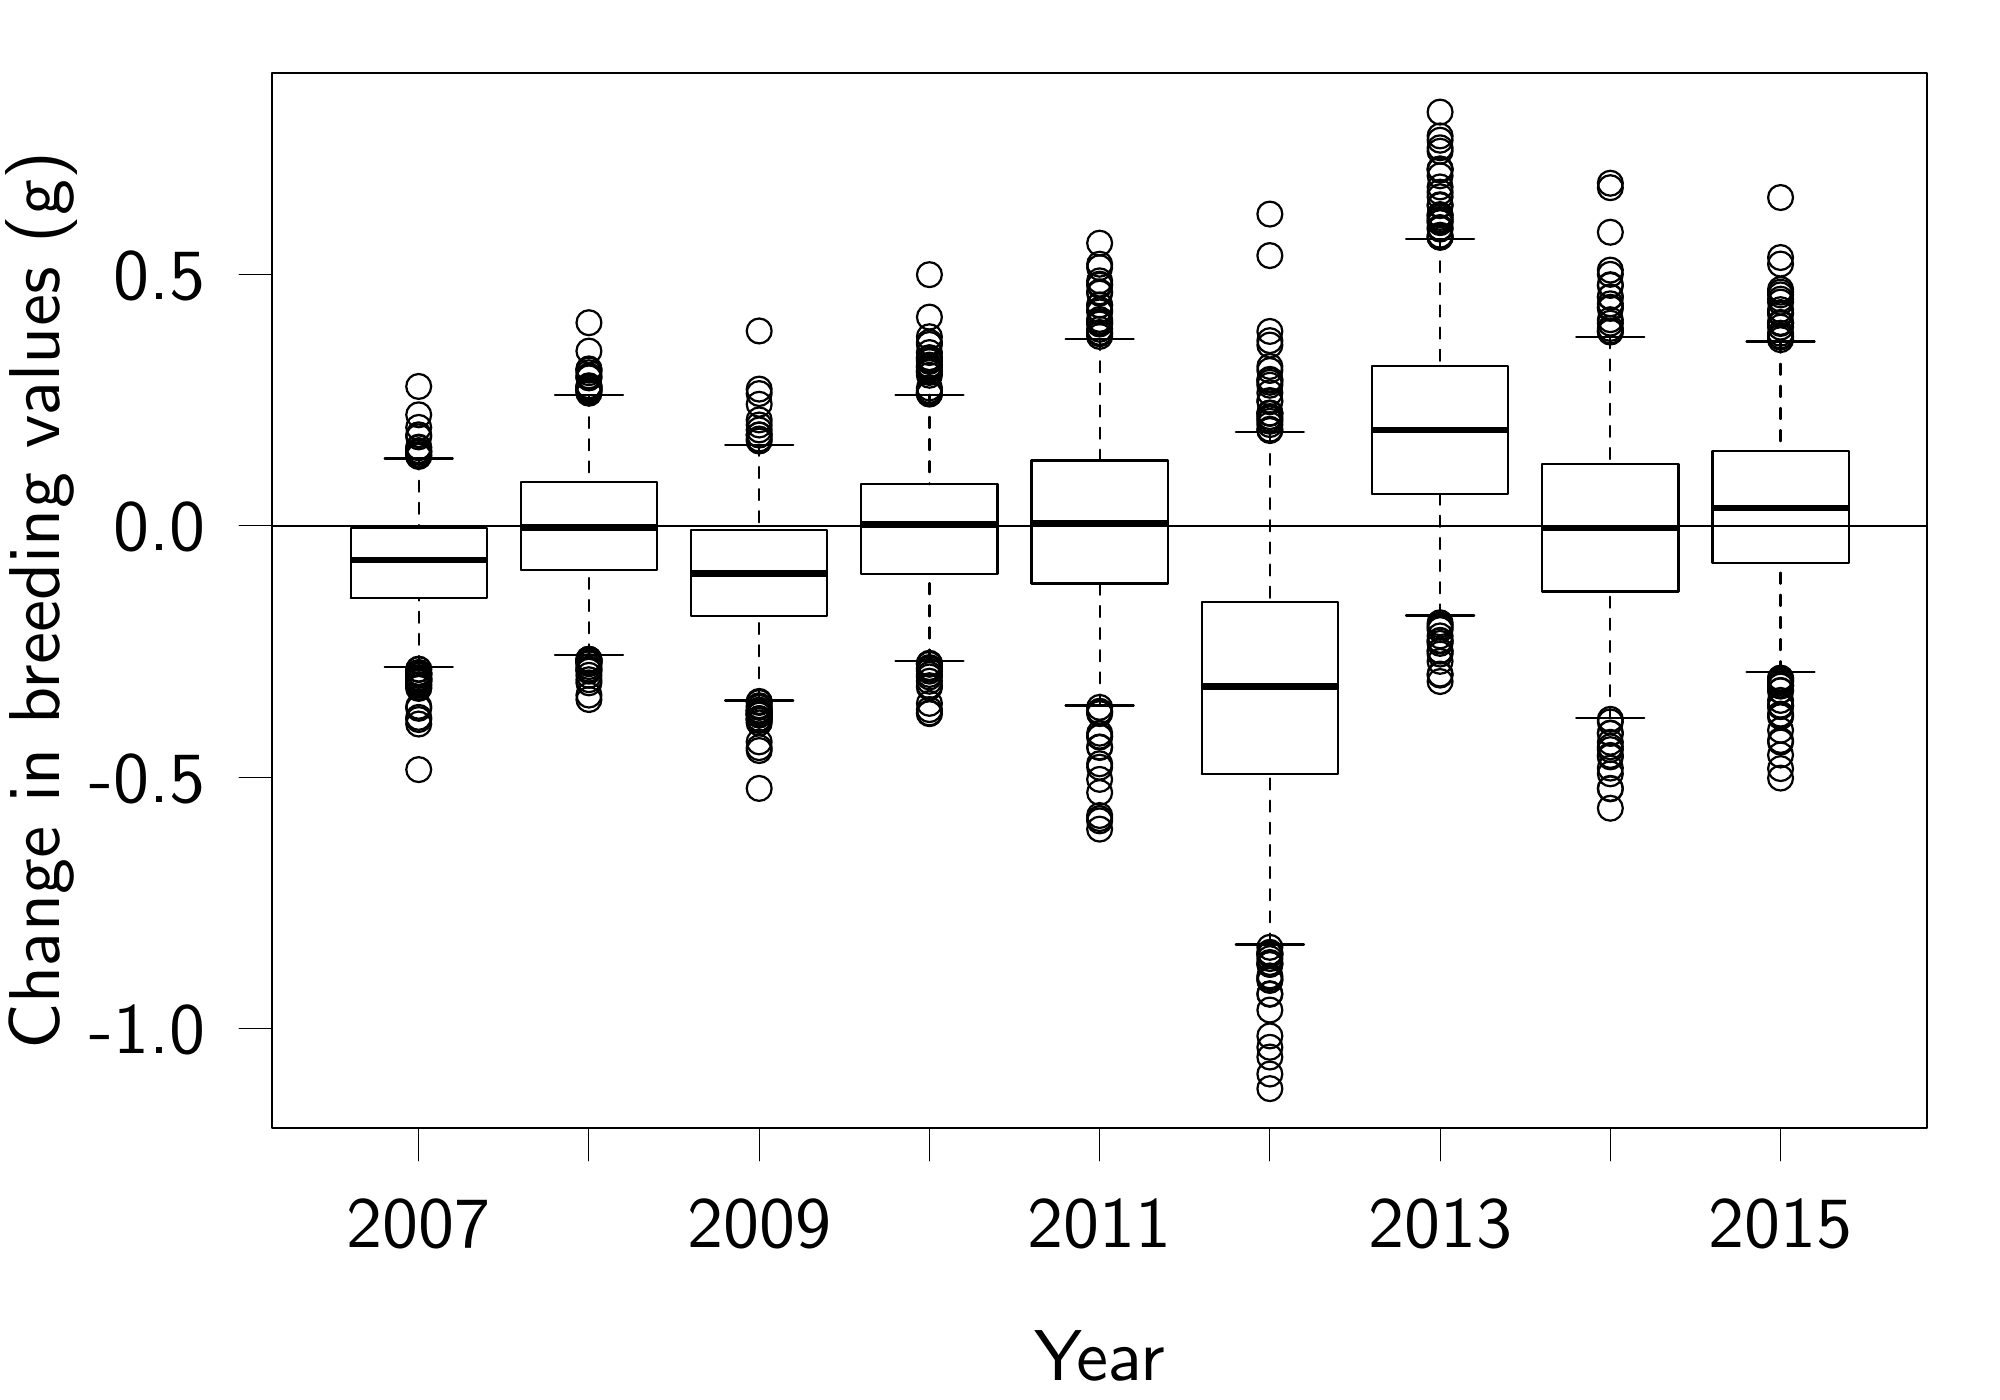 % Created by tikzDevice version 0.10.1 on 2016-05-13 17:33:12
% !TEX encoding = UTF-8 Unicode
\documentclass{article}
\nonstopmode

\usepackage{tikz}

\usepackage[active,tightpage,psfixbb]{preview}

\PreviewEnvironment{pgfpicture}

\setlength\PreviewBorder{0pt}

\newcommand{\SweaveOpts}[1]{}  % do not interfere with LaTeX
\newcommand{\SweaveInput}[1]{} % because they are not real TeX commands
\newcommand{\Sexpr}[1]{}       % will only be parsed by R



\usepackage{booktabs}

\usepackage{wasysym}
\renewcommand{\familydefault}{\sfdefault}



\begin{document}

\begin{tikzpicture}[x=1pt,y=1pt]
\definecolor{fillColor}{RGB}{255,255,255}
\path[use as bounding box,fill=fillColor,fill opacity=0.00] (0,0) rectangle (722.70,505.89);
\begin{scope}
\path[clip] ( 98.40, 98.40) rectangle (696.30,479.49);
\definecolor{drawColor}{RGB}{0,0,0}

\path[draw=drawColor,line width= 2.4pt,line join=round] (126.70,303.58) -- (175.91,303.58);

\path[draw=drawColor,line width= 0.8pt,dash pattern=on 4pt off 4pt ,line join=round,line cap=round] (151.30,264.86) -- (151.30,289.79);

\path[draw=drawColor,line width= 0.8pt,dash pattern=on 4pt off 4pt ,line join=round,line cap=round] (151.30,340.21) -- (151.30,315.17);

\path[draw=drawColor,line width= 0.8pt,line join=round,line cap=round] (139.00,264.86) -- (163.60,264.86);

\path[draw=drawColor,line width= 0.8pt,line join=round,line cap=round] (139.00,340.21) -- (163.60,340.21);

\path[draw=drawColor,line width= 0.8pt,line join=round,line cap=round] (126.70,289.79) --
	(175.91,289.79) --
	(175.91,315.17) --
	(126.70,315.17) --
	(126.70,289.79);

\path[draw=drawColor,line width= 0.8pt,line join=round,line cap=round] (151.30,258.24) circle (  4.50);

\path[draw=drawColor,line width= 0.8pt,line join=round,line cap=round] (151.30,249.94) circle (  4.50);

\path[draw=drawColor,line width= 0.8pt,line join=round,line cap=round] (151.30,261.02) circle (  4.50);

\path[draw=drawColor,line width= 0.8pt,line join=round,line cap=round] (151.30,259.87) circle (  4.50);

\path[draw=drawColor,line width= 0.8pt,line join=round,line cap=round] (151.30,264.10) circle (  4.50);

\path[draw=drawColor,line width= 0.8pt,line join=round,line cap=round] (151.30,262.54) circle (  4.50);

\path[draw=drawColor,line width= 0.8pt,line join=round,line cap=round] (151.30,262.71) circle (  4.50);

\path[draw=drawColor,line width= 0.8pt,line join=round,line cap=round] (151.30,260.78) circle (  4.50);

\path[draw=drawColor,line width= 0.8pt,line join=round,line cap=round] (151.30,259.31) circle (  4.50);

\path[draw=drawColor,line width= 0.8pt,line join=round,line cap=round] (151.30,260.52) circle (  4.50);

\path[draw=drawColor,line width= 0.8pt,line join=round,line cap=round] (151.30,258.49) circle (  4.50);

\path[draw=drawColor,line width= 0.8pt,line join=round,line cap=round] (151.30,260.10) circle (  4.50);

\path[draw=drawColor,line width= 0.8pt,line join=round,line cap=round] (151.30,263.94) circle (  4.50);

\path[draw=drawColor,line width= 0.8pt,line join=round,line cap=round] (151.30,262.35) circle (  4.50);

\path[draw=drawColor,line width= 0.8pt,line join=round,line cap=round] (151.30,340.94) circle (  4.50);

\path[draw=drawColor,line width= 0.8pt,line join=round,line cap=round] (151.30,262.88) circle (  4.50);

\path[draw=drawColor,line width= 0.8pt,line join=round,line cap=round] (151.30,262.69) circle (  4.50);

\path[draw=drawColor,line width= 0.8pt,line join=round,line cap=round] (151.30,259.59) circle (  4.50);

\path[draw=drawColor,line width= 0.8pt,line join=round,line cap=round] (151.30,342.84) circle (  4.50);

\path[draw=drawColor,line width= 0.8pt,line join=round,line cap=round] (151.30,261.83) circle (  4.50);

\path[draw=drawColor,line width= 0.8pt,line join=round,line cap=round] (151.30,260.34) circle (  4.50);

\path[draw=drawColor,line width= 0.8pt,line join=round,line cap=round] (151.30,366.24) circle (  4.50);

\path[draw=drawColor,line width= 0.8pt,line join=round,line cap=round] (151.30,262.26) circle (  4.50);

\path[draw=drawColor,line width= 0.8pt,line join=round,line cap=round] (151.30,246.66) circle (  4.50);

\path[draw=drawColor,line width= 0.8pt,line join=round,line cap=round] (151.30,343.05) circle (  4.50);

\path[draw=drawColor,line width= 0.8pt,line join=round,line cap=round] (151.30,348.02) circle (  4.50);

\path[draw=drawColor,line width= 0.8pt,line join=round,line cap=round] (151.30,342.46) circle (  4.50);

\path[draw=drawColor,line width= 0.8pt,line join=round,line cap=round] (151.30,257.14) circle (  4.50);

\path[draw=drawColor,line width= 0.8pt,line join=round,line cap=round] (151.30,259.84) circle (  4.50);

\path[draw=drawColor,line width= 0.8pt,line join=round,line cap=round] (151.30,341.67) circle (  4.50);

\path[draw=drawColor,line width= 0.8pt,line join=round,line cap=round] (151.30,257.53) circle (  4.50);

\path[draw=drawColor,line width= 0.8pt,line join=round,line cap=round] (151.30,348.76) circle (  4.50);

\path[draw=drawColor,line width= 0.8pt,line join=round,line cap=round] (151.30,261.88) circle (  4.50);

\path[draw=drawColor,line width= 0.8pt,line join=round,line cap=round] (151.30,227.79) circle (  4.50);

\path[draw=drawColor,line width= 0.8pt,line join=round,line cap=round] (151.30,351.44) circle (  4.50);

\path[draw=drawColor,line width= 0.8pt,line join=round,line cap=round] (151.30,244.26) circle (  4.50);

\path[draw=drawColor,line width= 0.8pt,line join=round,line cap=round] (151.30,341.38) circle (  4.50);

\path[draw=drawColor,line width= 0.8pt,line join=round,line cap=round] (151.30,342.50) circle (  4.50);

\path[draw=drawColor,line width= 0.8pt,line join=round,line cap=round] (151.30,245.88) circle (  4.50);

\path[draw=drawColor,line width= 0.8pt,line join=round,line cap=round] (151.30,356.00) circle (  4.50);

\path[draw=drawColor,line width= 0.8pt,line join=round,line cap=round] (151.30,344.07) circle (  4.50);

\path[draw=drawColor,line width= 0.8pt,line join=round,line cap=round] (151.30,260.68) circle (  4.50);

\path[draw=drawColor,line width= 0.8pt,line join=round,line cap=round] (151.30,250.66) circle (  4.50);

\path[draw=drawColor,line width= 0.8pt,line join=round,line cap=round] (151.30,344.31) circle (  4.50);

\path[draw=drawColor,line width= 2.4pt,line join=round] (188.21,315.28) -- (237.42,315.28);

\path[draw=drawColor,line width= 0.8pt,dash pattern=on 4pt off 4pt ,line join=round,line cap=round] (212.81,269.07) -- (212.81,300.01);

\path[draw=drawColor,line width= 0.8pt,dash pattern=on 4pt off 4pt ,line join=round,line cap=round] (212.81,363.18) -- (212.81,331.61);

\path[draw=drawColor,line width= 0.8pt,line join=round,line cap=round] (200.51,269.07) -- (225.12,269.07);

\path[draw=drawColor,line width= 0.8pt,line join=round,line cap=round] (200.51,363.18) -- (225.12,363.18);

\path[draw=drawColor,line width= 0.8pt,line join=round,line cap=round] (188.21,300.01) --
	(237.42,300.01) --
	(237.42,331.61) --
	(188.21,331.61) --
	(188.21,300.01);

\path[draw=drawColor,line width= 0.8pt,line join=round,line cap=round] (212.81,267.39) circle (  4.50);

\path[draw=drawColor,line width= 0.8pt,line join=round,line cap=round] (212.81,371.20) circle (  4.50);

\path[draw=drawColor,line width= 0.8pt,line join=round,line cap=round] (212.81,366.30) circle (  4.50);

\path[draw=drawColor,line width= 0.8pt,line join=round,line cap=round] (212.81,266.03) circle (  4.50);

\path[draw=drawColor,line width= 0.8pt,line join=round,line cap=round] (212.81,263.80) circle (  4.50);

\path[draw=drawColor,line width= 0.8pt,line join=round,line cap=round] (212.81,267.68) circle (  4.50);

\path[draw=drawColor,line width= 0.8pt,line join=round,line cap=round] (212.81,267.60) circle (  4.50);

\path[draw=drawColor,line width= 0.8pt,line join=round,line cap=round] (212.81,372.15) circle (  4.50);

\path[draw=drawColor,line width= 0.8pt,line join=round,line cap=round] (212.81,266.82) circle (  4.50);

\path[draw=drawColor,line width= 0.8pt,line join=round,line cap=round] (212.81,267.56) circle (  4.50);

\path[draw=drawColor,line width= 0.8pt,line join=round,line cap=round] (212.81,363.80) circle (  4.50);

\path[draw=drawColor,line width= 0.8pt,line join=round,line cap=round] (212.81,379.02) circle (  4.50);

\path[draw=drawColor,line width= 0.8pt,line join=round,line cap=round] (212.81,364.88) circle (  4.50);

\path[draw=drawColor,line width= 0.8pt,line join=round,line cap=round] (212.81,370.06) circle (  4.50);

\path[draw=drawColor,line width= 0.8pt,line join=round,line cap=round] (212.81,389.27) circle (  4.50);

\path[draw=drawColor,line width= 0.8pt,line join=round,line cap=round] (212.81,364.45) circle (  4.50);

\path[draw=drawColor,line width= 0.8pt,line join=round,line cap=round] (212.81,366.48) circle (  4.50);

\path[draw=drawColor,line width= 0.8pt,line join=round,line cap=round] (212.81,372.57) circle (  4.50);

\path[draw=drawColor,line width= 0.8pt,line join=round,line cap=round] (212.81,266.69) circle (  4.50);

\path[draw=drawColor,line width= 0.8pt,line join=round,line cap=round] (212.81,253.11) circle (  4.50);

\path[draw=drawColor,line width= 0.8pt,line join=round,line cap=round] (212.81,365.33) circle (  4.50);

\path[draw=drawColor,line width= 0.8pt,line join=round,line cap=round] (212.81,369.48) circle (  4.50);

\path[draw=drawColor,line width= 0.8pt,line join=round,line cap=round] (212.81,260.27) circle (  4.50);

\path[draw=drawColor,line width= 0.8pt,line join=round,line cap=round] (212.81,369.35) circle (  4.50);

\path[draw=drawColor,line width= 0.8pt,line join=round,line cap=round] (212.81,365.90) circle (  4.50);

\path[draw=drawColor,line width= 0.8pt,line join=round,line cap=round] (212.81,259.15) circle (  4.50);

\path[draw=drawColor,line width= 0.8pt,line join=round,line cap=round] (212.81,263.36) circle (  4.50);

\path[draw=drawColor,line width= 0.8pt,line join=round,line cap=round] (212.81,264.14) circle (  4.50);

\path[draw=drawColor,line width= 0.8pt,line join=round,line cap=round] (212.81,365.07) circle (  4.50);

\path[draw=drawColor,line width= 0.8pt,line join=round,line cap=round] (212.81,266.49) circle (  4.50);

\path[draw=drawColor,line width= 0.8pt,line join=round,line cap=round] (212.81,372.30) circle (  4.50);

\path[draw=drawColor,line width= 0.8pt,line join=round,line cap=round] (212.81,265.03) circle (  4.50);

\path[draw=drawColor,line width= 0.8pt,line join=round,line cap=round] (212.81,261.87) circle (  4.50);

\path[draw=drawColor,line width= 0.8pt,line join=round,line cap=round] (212.81,366.13) circle (  4.50);

\path[draw=drawColor,line width= 0.8pt,line join=round,line cap=round] (212.81,254.72) circle (  4.50);

\path[draw=drawColor,line width= 0.8pt,line join=round,line cap=round] (212.81,266.72) circle (  4.50);

\path[draw=drawColor,line width= 0.8pt,line join=round,line cap=round] (212.81,365.04) circle (  4.50);

\path[draw=drawColor,line width= 2.4pt,line join=round] (249.72,298.64) -- (298.93,298.64);

\path[draw=drawColor,line width= 0.8pt,dash pattern=on 4pt off 4pt ,line join=round,line cap=round] (274.33,252.75) -- (274.33,283.43);

\path[draw=drawColor,line width= 0.8pt,dash pattern=on 4pt off 4pt ,line join=round,line cap=round] (274.33,345.16) -- (274.33,314.34);

\path[draw=drawColor,line width= 0.8pt,line join=round,line cap=round] (262.02,252.75) -- (286.63,252.75);

\path[draw=drawColor,line width= 0.8pt,line join=round,line cap=round] (262.02,345.16) -- (286.63,345.16);

\path[draw=drawColor,line width= 0.8pt,line join=round,line cap=round] (249.72,283.43) --
	(298.93,283.43) --
	(298.93,314.34) --
	(249.72,314.34) --
	(249.72,283.43);

\path[draw=drawColor,line width= 0.8pt,line join=round,line cap=round] (274.33,247.51) circle (  4.50);

\path[draw=drawColor,line width= 0.8pt,line join=round,line cap=round] (274.33,237.81) circle (  4.50);

\path[draw=drawColor,line width= 0.8pt,line join=round,line cap=round] (274.33,348.68) circle (  4.50);

\path[draw=drawColor,line width= 0.8pt,line join=round,line cap=round] (274.33,246.12) circle (  4.50);

\path[draw=drawColor,line width= 0.8pt,line join=round,line cap=round] (274.33,247.59) circle (  4.50);

\path[draw=drawColor,line width= 0.8pt,line join=round,line cap=round] (274.33,248.08) circle (  4.50);

\path[draw=drawColor,line width= 0.8pt,line join=round,line cap=round] (274.33,234.68) circle (  4.50);

\path[draw=drawColor,line width= 0.8pt,line join=round,line cap=round] (274.33,365.28) circle (  4.50);

\path[draw=drawColor,line width= 0.8pt,line join=round,line cap=round] (274.33,249.15) circle (  4.50);

\path[draw=drawColor,line width= 0.8pt,line join=round,line cap=round] (274.33,359.80) circle (  4.50);

\path[draw=drawColor,line width= 0.8pt,line join=round,line cap=round] (274.33,352.31) circle (  4.50);

\path[draw=drawColor,line width= 0.8pt,line join=round,line cap=round] (274.33,350.53) circle (  4.50);

\path[draw=drawColor,line width= 0.8pt,line join=round,line cap=round] (274.33,250.87) circle (  4.50);

\path[draw=drawColor,line width= 0.8pt,line join=round,line cap=round] (274.33,348.77) circle (  4.50);

\path[draw=drawColor,line width= 0.8pt,line join=round,line cap=round] (274.33,246.23) circle (  4.50);

\path[draw=drawColor,line width= 0.8pt,line join=round,line cap=round] (274.33,248.63) circle (  4.50);

\path[draw=drawColor,line width= 0.8pt,line join=round,line cap=round] (274.33,220.99) circle (  4.50);

\path[draw=drawColor,line width= 0.8pt,line join=round,line cap=round] (274.33,250.25) circle (  4.50);

\path[draw=drawColor,line width= 0.8pt,line join=round,line cap=round] (274.33,347.24) circle (  4.50);

\path[draw=drawColor,line width= 0.8pt,line join=round,line cap=round] (274.33,235.73) circle (  4.50);

\path[draw=drawColor,line width= 0.8pt,line join=round,line cap=round] (274.33,247.66) circle (  4.50);

\path[draw=drawColor,line width= 0.8pt,line join=round,line cap=round] (274.33,246.13) circle (  4.50);

\path[draw=drawColor,line width= 0.8pt,line join=round,line cap=round] (274.33,249.27) circle (  4.50);

\path[draw=drawColor,line width= 0.8pt,line join=round,line cap=round] (274.33,248.15) circle (  4.50);

\path[draw=drawColor,line width= 0.8pt,line join=round,line cap=round] (274.33,252.04) circle (  4.50);

\path[draw=drawColor,line width= 0.8pt,line join=round,line cap=round] (274.33,245.50) circle (  4.50);

\path[draw=drawColor,line width= 0.8pt,line join=round,line cap=round] (274.33,252.42) circle (  4.50);

\path[draw=drawColor,line width= 0.8pt,line join=round,line cap=round] (274.33,346.52) circle (  4.50);

\path[draw=drawColor,line width= 0.8pt,line join=round,line cap=round] (274.33,354.15) circle (  4.50);

\path[draw=drawColor,line width= 0.8pt,line join=round,line cap=round] (274.33,247.68) circle (  4.50);

\path[draw=drawColor,line width= 0.8pt,line join=round,line cap=round] (274.33,363.67) circle (  4.50);

\path[draw=drawColor,line width= 0.8pt,line join=round,line cap=round] (274.33,244.65) circle (  4.50);

\path[draw=drawColor,line width= 0.8pt,line join=round,line cap=round] (274.33,248.99) circle (  4.50);

\path[draw=drawColor,line width= 0.8pt,line join=round,line cap=round] (274.33,386.29) circle (  4.50);

\path[draw=drawColor,line width= 2.4pt,line join=round] (311.23,316.25) -- (360.44,316.25);

\path[draw=drawColor,line width= 0.8pt,dash pattern=on 4pt off 4pt ,line join=round,line cap=round] (335.84,267.17) -- (335.84,298.58);

\path[draw=drawColor,line width= 0.8pt,dash pattern=on 4pt off 4pt ,line join=round,line cap=round] (335.84,363.24) -- (335.84,330.92);

\path[draw=drawColor,line width= 0.8pt,line join=round,line cap=round] (323.54,267.17) -- (348.14,267.17);

\path[draw=drawColor,line width= 0.8pt,line join=round,line cap=round] (323.54,363.24) -- (348.14,363.24);

\path[draw=drawColor,line width= 0.8pt,line join=round,line cap=round] (311.23,298.58) --
	(360.44,298.58) --
	(360.44,330.92) --
	(311.23,330.92) --
	(311.23,298.58);

\path[draw=drawColor,line width= 0.8pt,line join=round,line cap=round] (335.84,363.90) circle (  4.50);

\path[draw=drawColor,line width= 0.8pt,line join=round,line cap=round] (335.84,365.69) circle (  4.50);

\path[draw=drawColor,line width= 0.8pt,line join=round,line cap=round] (335.84,381.42) circle (  4.50);

\path[draw=drawColor,line width= 0.8pt,line join=round,line cap=round] (335.84,363.78) circle (  4.50);

\path[draw=drawColor,line width= 0.8pt,line join=round,line cap=round] (335.84,376.61) circle (  4.50);

\path[draw=drawColor,line width= 0.8pt,line join=round,line cap=round] (335.84,391.30) circle (  4.50);

\path[draw=drawColor,line width= 0.8pt,line join=round,line cap=round] (335.84,373.94) circle (  4.50);

\path[draw=drawColor,line width= 0.8pt,line join=round,line cap=round] (335.84,384.20) circle (  4.50);

\path[draw=drawColor,line width= 0.8pt,line join=round,line cap=round] (335.84,264.67) circle (  4.50);

\path[draw=drawColor,line width= 0.8pt,line join=round,line cap=round] (335.84,251.73) circle (  4.50);

\path[draw=drawColor,line width= 0.8pt,line join=round,line cap=round] (335.84,263.37) circle (  4.50);

\path[draw=drawColor,line width= 0.8pt,line join=round,line cap=round] (335.84,262.16) circle (  4.50);

\path[draw=drawColor,line width= 0.8pt,line join=round,line cap=round] (335.84,258.11) circle (  4.50);

\path[draw=drawColor,line width= 0.8pt,line join=round,line cap=round] (335.84,372.51) circle (  4.50);

\path[draw=drawColor,line width= 0.8pt,line join=round,line cap=round] (335.84,376.57) circle (  4.50);

\path[draw=drawColor,line width= 0.8pt,line join=round,line cap=round] (335.84,364.00) circle (  4.50);

\path[draw=drawColor,line width= 0.8pt,line join=round,line cap=round] (335.84,264.11) circle (  4.50);

\path[draw=drawColor,line width= 0.8pt,line join=round,line cap=round] (335.84,364.75) circle (  4.50);

\path[draw=drawColor,line width= 0.8pt,line join=round,line cap=round] (335.84,363.48) circle (  4.50);

\path[draw=drawColor,line width= 0.8pt,line join=round,line cap=round] (335.84,371.80) circle (  4.50);

\path[draw=drawColor,line width= 0.8pt,line join=round,line cap=round] (335.84,257.51) circle (  4.50);

\path[draw=drawColor,line width= 0.8pt,line join=round,line cap=round] (335.84,370.29) circle (  4.50);

\path[draw=drawColor,line width= 0.8pt,line join=round,line cap=round] (335.84,248.27) circle (  4.50);

\path[draw=drawColor,line width= 0.8pt,line join=round,line cap=round] (335.84,265.87) circle (  4.50);

\path[draw=drawColor,line width= 0.8pt,line join=round,line cap=round] (335.84,259.73) circle (  4.50);

\path[draw=drawColor,line width= 0.8pt,line join=round,line cap=round] (335.84,249.47) circle (  4.50);

\path[draw=drawColor,line width= 0.8pt,line join=round,line cap=round] (335.84,382.21) circle (  4.50);

\path[draw=drawColor,line width= 0.8pt,line join=round,line cap=round] (335.84,261.27) circle (  4.50);

\path[draw=drawColor,line width= 0.8pt,line join=round,line cap=round] (335.84,375.90) circle (  4.50);

\path[draw=drawColor,line width= 0.8pt,line join=round,line cap=round] (335.84,266.22) circle (  4.50);

\path[draw=drawColor,line width= 0.8pt,line join=round,line cap=round] (335.84,378.49) circle (  4.50);

\path[draw=drawColor,line width= 0.8pt,line join=round,line cap=round] (335.84,248.01) circle (  4.50);

\path[draw=drawColor,line width= 0.8pt,line join=round,line cap=round] (335.84,373.16) circle (  4.50);

\path[draw=drawColor,line width= 0.8pt,line join=round,line cap=round] (335.84,265.97) circle (  4.50);

\path[draw=drawColor,line width= 0.8pt,line join=round,line cap=round] (335.84,375.25) circle (  4.50);

\path[draw=drawColor,line width= 0.8pt,line join=round,line cap=round] (335.84,406.64) circle (  4.50);

\path[draw=drawColor,line width= 0.8pt,line join=round,line cap=round] (335.84,371.29) circle (  4.50);

\path[draw=drawColor,line width= 0.8pt,line join=round,line cap=round] (335.84,371.66) circle (  4.50);

\path[draw=drawColor,line width= 0.8pt,line join=round,line cap=round] (335.84,373.37) circle (  4.50);

\path[draw=drawColor,line width= 0.8pt,line join=round,line cap=round] (335.84,364.52) circle (  4.50);

\path[draw=drawColor,line width= 2.4pt,line join=round] (372.75,316.84) -- (421.95,316.84);

\path[draw=drawColor,line width= 0.8pt,dash pattern=on 4pt off 4pt ,line join=round,line cap=round] (397.35,250.94) -- (397.35,295.00);

\path[draw=drawColor,line width= 0.8pt,dash pattern=on 4pt off 4pt ,line join=round,line cap=round] (397.35,383.36) -- (397.35,339.51);

\path[draw=drawColor,line width= 0.8pt,line join=round,line cap=round] (385.05,250.94) -- (409.65,250.94);

\path[draw=drawColor,line width= 0.8pt,line join=round,line cap=round] (385.05,383.36) -- (409.65,383.36);

\path[draw=drawColor,line width= 0.8pt,line join=round,line cap=round] (372.75,295.00) --
	(421.95,295.00) --
	(421.95,339.51) --
	(372.75,339.51) --
	(372.75,295.00);

\path[draw=drawColor,line width= 0.8pt,line join=round,line cap=round] (397.35,239.86) circle (  4.50);

\path[draw=drawColor,line width= 0.8pt,line join=round,line cap=round] (397.35,385.75) circle (  4.50);

\path[draw=drawColor,line width= 0.8pt,line join=round,line cap=round] (397.35,250.28) circle (  4.50);

\path[draw=drawColor,line width= 0.8pt,line join=round,line cap=round] (397.35,384.31) circle (  4.50);

\path[draw=drawColor,line width= 0.8pt,line join=round,line cap=round] (397.35,224.26) circle (  4.50);

\path[draw=drawColor,line width= 0.8pt,line join=round,line cap=round] (397.35,404.40) circle (  4.50);

\path[draw=drawColor,line width= 0.8pt,line join=round,line cap=round] (397.35,219.50) circle (  4.50);

\path[draw=drawColor,line width= 0.8pt,line join=round,line cap=round] (397.35,239.53) circle (  4.50);

\path[draw=drawColor,line width= 0.8pt,line join=round,line cap=round] (397.35,209.26) circle (  4.50);

\path[draw=drawColor,line width= 0.8pt,line join=round,line cap=round] (397.35,390.46) circle (  4.50);

\path[draw=drawColor,line width= 0.8pt,line join=round,line cap=round] (397.35,248.88) circle (  4.50);

\path[draw=drawColor,line width= 0.8pt,line join=round,line cap=round] (397.35,389.18) circle (  4.50);

\path[draw=drawColor,line width= 0.8pt,line join=round,line cap=round] (397.35,240.94) circle (  4.50);

\path[draw=drawColor,line width= 0.8pt,line join=round,line cap=round] (397.35,235.96) circle (  4.50);

\path[draw=drawColor,line width= 0.8pt,line join=round,line cap=round] (397.35,400.41) circle (  4.50);

\path[draw=drawColor,line width= 0.8pt,line join=round,line cap=round] (397.35,402.80) circle (  4.50);

\path[draw=drawColor,line width= 0.8pt,line join=round,line cap=round] (397.35,385.27) circle (  4.50);

\path[draw=drawColor,line width= 0.8pt,line join=round,line cap=round] (397.35,418.01) circle (  4.50);

\path[draw=drawColor,line width= 0.8pt,line join=round,line cap=round] (397.35,228.65) circle (  4.50);

\path[draw=drawColor,line width= 0.8pt,line join=round,line cap=round] (397.35,403.22) circle (  4.50);

\path[draw=drawColor,line width= 0.8pt,line join=round,line cap=round] (397.35,248.59) circle (  4.50);

\path[draw=drawColor,line width= 0.8pt,line join=round,line cap=round] (397.35,399.95) circle (  4.50);

\path[draw=drawColor,line width= 0.8pt,line join=round,line cap=round] (397.35,393.97) circle (  4.50);

\path[draw=drawColor,line width= 0.8pt,line join=round,line cap=round] (397.35,409.18) circle (  4.50);

\path[draw=drawColor,line width= 0.8pt,line join=round,line cap=round] (397.35,388.80) circle (  4.50);

\path[draw=drawColor,line width= 0.8pt,line join=round,line cap=round] (397.35,229.90) circle (  4.50);

\path[draw=drawColor,line width= 0.8pt,line join=round,line cap=round] (397.35,395.63) circle (  4.50);

\path[draw=drawColor,line width= 0.8pt,line join=round,line cap=round] (397.35,206.28) circle (  4.50);

\path[draw=drawColor,line width= 0.8pt,line join=round,line cap=round] (397.35,389.72) circle (  4.50);

\path[draw=drawColor,line width= 0.8pt,line join=round,line cap=round] (397.35,210.09) circle (  4.50);

\path[draw=drawColor,line width= 0.8pt,line join=round,line cap=round] (397.35,248.04) circle (  4.50);

\path[draw=drawColor,line width= 0.8pt,line join=round,line cap=round] (397.35,393.17) circle (  4.50);

\path[draw=drawColor,line width= 0.8pt,line join=round,line cap=round] (397.35,386.89) circle (  4.50);

\path[draw=drawColor,line width= 0.8pt,line join=round,line cap=round] (397.35,211.20) circle (  4.50);

\path[draw=drawColor,line width= 0.8pt,line join=round,line cap=round] (397.35,395.64) circle (  4.50);

\path[draw=drawColor,line width= 0.8pt,line join=round,line cap=round] (397.35,410.41) circle (  4.50);

\path[draw=drawColor,line width= 0.8pt,line join=round,line cap=round] (397.35,235.78) circle (  4.50);

\path[draw=drawColor,line width= 2.4pt,line join=round] (434.26,257.83) -- (483.47,257.83);

\path[draw=drawColor,line width= 0.8pt,dash pattern=on 4pt off 4pt ,line join=round,line cap=round] (458.86,164.59) -- (458.86,226.27);

\path[draw=drawColor,line width= 0.8pt,dash pattern=on 4pt off 4pt ,line join=round,line cap=round] (458.86,349.89) -- (458.86,288.24);

\path[draw=drawColor,line width= 0.8pt,line join=round,line cap=round] (446.56,164.59) -- (471.16,164.59);

\path[draw=drawColor,line width= 0.8pt,line join=round,line cap=round] (446.56,349.89) -- (471.16,349.89);

\path[draw=drawColor,line width= 0.8pt,line join=round,line cap=round] (434.26,226.27) --
	(483.47,226.27) --
	(483.47,288.24) --
	(434.26,288.24) --
	(434.26,226.27);

\path[draw=drawColor,line width= 0.8pt,line join=round,line cap=round] (458.86,356.53) circle (  4.50);

\path[draw=drawColor,line width= 0.8pt,line join=round,line cap=round] (458.86,356.55) circle (  4.50);

\path[draw=drawColor,line width= 0.8pt,line join=round,line cap=round] (458.86,160.95) circle (  4.50);

\path[draw=drawColor,line width= 0.8pt,line join=round,line cap=round] (458.86,355.33) circle (  4.50);

\path[draw=drawColor,line width= 0.8pt,line join=round,line cap=round] (458.86,158.09) circle (  4.50);

\path[draw=drawColor,line width= 0.8pt,line join=round,line cap=round] (458.86,163.57) circle (  4.50);

\path[draw=drawColor,line width= 0.8pt,line join=round,line cap=round] (458.86,350.32) circle (  4.50);

\path[draw=drawColor,line width= 0.8pt,line join=round,line cap=round] (458.86,161.03) circle (  4.50);

\path[draw=drawColor,line width= 0.8pt,line join=round,line cap=round] (458.86,373.46) circle (  4.50);

\path[draw=drawColor,line width= 0.8pt,line join=round,line cap=round] (458.86,131.55) circle (  4.50);

\path[draw=drawColor,line width= 0.8pt,line join=round,line cap=round] (458.86,352.47) circle (  4.50);

\path[draw=drawColor,line width= 0.8pt,line join=round,line cap=round] (458.86,381.19) circle (  4.50);

\path[draw=drawColor,line width= 0.8pt,line join=round,line cap=round] (458.86,356.64) circle (  4.50);

\path[draw=drawColor,line width= 0.8pt,line join=round,line cap=round] (458.86,366.68) circle (  4.50);

\path[draw=drawColor,line width= 0.8pt,line join=round,line cap=round] (458.86,367.74) circle (  4.50);

\path[draw=drawColor,line width= 0.8pt,line join=round,line cap=round] (458.86,161.77) circle (  4.50);

\path[draw=drawColor,line width= 0.8pt,line join=round,line cap=round] (458.86,353.66) circle (  4.50);

\path[draw=drawColor,line width= 0.8pt,line join=round,line cap=round] (458.86,368.53) circle (  4.50);

\path[draw=drawColor,line width= 0.8pt,line join=round,line cap=round] (458.86,382.80) circle (  4.50);

\path[draw=drawColor,line width= 0.8pt,line join=round,line cap=round] (458.86,386.12) circle (  4.50);

\path[draw=drawColor,line width= 0.8pt,line join=round,line cap=round] (458.86,159.50) circle (  4.50);

\path[draw=drawColor,line width= 0.8pt,line join=round,line cap=round] (458.86,112.51) circle (  4.50);

\path[draw=drawColor,line width= 0.8pt,line join=round,line cap=round] (458.86,146.61) circle (  4.50);

\path[draw=drawColor,line width= 0.8pt,line join=round,line cap=round] (458.86,153.23) circle (  4.50);

\path[draw=drawColor,line width= 0.8pt,line join=round,line cap=round] (458.86,151.62) circle (  4.50);

\path[draw=drawColor,line width= 0.8pt,line join=round,line cap=round] (458.86,354.55) circle (  4.50);

\path[draw=drawColor,line width= 0.8pt,line join=round,line cap=round] (458.86,360.71) circle (  4.50);

\path[draw=drawColor,line width= 0.8pt,line join=round,line cap=round] (458.86,123.93) circle (  4.50);

\path[draw=drawColor,line width= 0.8pt,line join=round,line cap=round] (458.86,361.16) circle (  4.50);

\path[draw=drawColor,line width= 0.8pt,line join=round,line cap=round] (458.86,350.78) circle (  4.50);

\path[draw=drawColor,line width= 0.8pt,line join=round,line cap=round] (458.86,140.91) circle (  4.50);

\path[draw=drawColor,line width= 0.8pt,line join=round,line cap=round] (458.86,146.80) circle (  4.50);

\path[draw=drawColor,line width= 0.8pt,line join=round,line cap=round] (458.86,157.39) circle (  4.50);

\path[draw=drawColor,line width= 0.8pt,line join=round,line cap=round] (458.86,368.80) circle (  4.50);

\path[draw=drawColor,line width= 0.8pt,line join=round,line cap=round] (458.86,151.79) circle (  4.50);

\path[draw=drawColor,line width= 0.8pt,line join=round,line cap=round] (458.86,152.57) circle (  4.50);

\path[draw=drawColor,line width= 0.8pt,line join=round,line cap=round] (458.86,363.96) circle (  4.50);

\path[draw=drawColor,line width= 0.8pt,line join=round,line cap=round] (458.86,372.02) circle (  4.50);

\path[draw=drawColor,line width= 0.8pt,line join=round,line cap=round] (458.86,413.54) circle (  4.50);

\path[draw=drawColor,line width= 0.8pt,line join=round,line cap=round] (458.86,161.20) circle (  4.50);

\path[draw=drawColor,line width= 0.8pt,line join=round,line cap=round] (458.86,428.53) circle (  4.50);

\path[draw=drawColor,line width= 0.8pt,line join=round,line cap=round] (458.86,157.47) circle (  4.50);

\path[draw=drawColor,line width= 0.8pt,line join=round,line cap=round] (458.86,117.79) circle (  4.50);

\path[draw=drawColor,line width= 0.8pt,line join=round,line cap=round] (458.86,127.45) circle (  4.50);

\path[draw=drawColor,line width= 2.4pt,line join=round] (495.77,350.45) -- (544.98,350.45);

\path[draw=drawColor,line width= 0.8pt,dash pattern=on 4pt off 4pt ,line join=round,line cap=round] (520.37,283.51) -- (520.37,327.37);

\path[draw=drawColor,line width= 0.8pt,dash pattern=on 4pt off 4pt ,line join=round,line cap=round] (520.37,419.52) -- (520.37,373.68);

\path[draw=drawColor,line width= 0.8pt,line join=round,line cap=round] (508.07,283.51) -- (532.68,283.51);

\path[draw=drawColor,line width= 0.8pt,line join=round,line cap=round] (508.07,419.52) -- (532.68,419.52);

\path[draw=drawColor,line width= 0.8pt,line join=round,line cap=round] (495.77,327.37) --
	(544.98,327.37) --
	(544.98,373.68) --
	(495.77,373.68) --
	(495.77,327.37);

\path[draw=drawColor,line width= 0.8pt,line join=round,line cap=round] (520.37,269.54) circle (  4.50);

\path[draw=drawColor,line width= 0.8pt,line join=round,line cap=round] (520.37,442.36) circle (  4.50);

\path[draw=drawColor,line width= 0.8pt,line join=round,line cap=round] (520.37,280.05) circle (  4.50);

\path[draw=drawColor,line width= 0.8pt,line join=round,line cap=round] (520.37,455.21) circle (  4.50);

\path[draw=drawColor,line width= 0.8pt,line join=round,line cap=round] (520.37,431.59) circle (  4.50);

\path[draw=drawColor,line width= 0.8pt,line join=round,line cap=round] (520.37,425.44) circle (  4.50);

\path[draw=drawColor,line width= 0.8pt,line join=round,line cap=round] (520.37,452.48) circle (  4.50);

\path[draw=drawColor,line width= 0.8pt,line join=round,line cap=round] (520.37,266.91) circle (  4.50);

\path[draw=drawColor,line width= 0.8pt,line join=round,line cap=round] (520.37,444.80) circle (  4.50);

\path[draw=drawColor,line width= 0.8pt,line join=round,line cap=round] (520.37,280.85) circle (  4.50);

\path[draw=drawColor,line width= 0.8pt,line join=round,line cap=round] (520.37,270.66) circle (  4.50);

\path[draw=drawColor,line width= 0.8pt,line join=round,line cap=round] (520.37,262.32) circle (  4.50);

\path[draw=drawColor,line width= 0.8pt,line join=round,line cap=round] (520.37,465.38) circle (  4.50);

\path[draw=drawColor,line width= 0.8pt,line join=round,line cap=round] (520.37,423.66) circle (  4.50);

\path[draw=drawColor,line width= 0.8pt,line join=round,line cap=round] (520.37,444.83) circle (  4.50);

\path[draw=drawColor,line width= 0.8pt,line join=round,line cap=round] (520.37,273.40) circle (  4.50);

\path[draw=drawColor,line width= 0.8pt,line join=round,line cap=round] (520.37,428.20) circle (  4.50);

\path[draw=drawColor,line width= 0.8pt,line join=round,line cap=round] (520.37,259.62) circle (  4.50);

\path[draw=drawColor,line width= 0.8pt,line join=round,line cap=round] (520.37,438.33) circle (  4.50);

\path[draw=drawColor,line width= 0.8pt,line join=round,line cap=round] (520.37,427.33) circle (  4.50);

\path[draw=drawColor,line width= 0.8pt,line join=round,line cap=round] (520.37,274.50) circle (  4.50);

\path[draw=drawColor,line width= 0.8pt,line join=round,line cap=round] (520.37,434.79) circle (  4.50);

\path[draw=drawColor,line width= 0.8pt,line join=round,line cap=round] (520.37,279.22) circle (  4.50);

\path[draw=drawColor,line width= 0.8pt,line join=round,line cap=round] (520.37,436.44) circle (  4.50);

\path[draw=drawColor,line width= 0.8pt,line join=round,line cap=round] (520.37,420.18) circle (  4.50);

\path[draw=drawColor,line width= 0.8pt,line join=round,line cap=round] (520.37,428.32) circle (  4.50);

\path[draw=drawColor,line width= 0.8pt,line join=round,line cap=round] (520.37,456.76) circle (  4.50);

\path[draw=drawColor,line width= 0.8pt,line join=round,line cap=round] (520.37,420.18) circle (  4.50);

\path[draw=drawColor,line width= 0.8pt,line join=round,line cap=round] (520.37,451.24) circle (  4.50);

\path[draw=drawColor,line width= 0.8pt,line join=round,line cap=round] (520.37,426.57) circle (  4.50);

\path[draw=drawColor,line width= 0.8pt,line join=round,line cap=round] (520.37,431.89) circle (  4.50);

\path[draw=drawColor,line width= 0.8pt,line join=round,line cap=round] (520.37,444.41) circle (  4.50);

\path[draw=drawColor,line width= 0.8pt,line join=round,line cap=round] (520.37,420.89) circle (  4.50);

\path[draw=drawColor,line width= 0.8pt,line join=round,line cap=round] (520.37,276.09) circle (  4.50);

\path[draw=drawColor,line width= 0.8pt,line join=round,line cap=round] (520.37,261.95) circle (  4.50);

\path[draw=drawColor,line width= 0.8pt,line join=round,line cap=round] (520.37,274.26) circle (  4.50);

\path[draw=drawColor,line width= 0.8pt,line join=round,line cap=round] (520.37,278.39) circle (  4.50);

\path[draw=drawColor,line width= 0.8pt,line join=round,line cap=round] (520.37,425.95) circle (  4.50);

\path[draw=drawColor,line width= 0.8pt,line join=round,line cap=round] (520.37,270.67) circle (  4.50);

\path[draw=drawColor,line width= 0.8pt,line join=round,line cap=round] (520.37,423.09) circle (  4.50);

\path[draw=drawColor,line width= 2.4pt,line join=round] (557.28,315.11) -- (606.49,315.11);

\path[draw=drawColor,line width= 0.8pt,dash pattern=on 4pt off 4pt ,line join=round,line cap=round] (581.89,246.30) -- (581.89,292.12);

\path[draw=drawColor,line width= 0.8pt,dash pattern=on 4pt off 4pt ,line join=round,line cap=round] (581.89,384.01) -- (581.89,338.13);

\path[draw=drawColor,line width= 0.8pt,line join=round,line cap=round] (569.58,246.30) -- (594.19,246.30);

\path[draw=drawColor,line width= 0.8pt,line join=round,line cap=round] (569.58,384.01) -- (594.19,384.01);

\path[draw=drawColor,line width= 0.8pt,line join=round,line cap=round] (557.28,292.12) --
	(606.49,292.12) --
	(606.49,338.13) --
	(557.28,338.13) --
	(557.28,292.12);

\path[draw=drawColor,line width= 0.8pt,line join=round,line cap=round] (581.89,398.55) circle (  4.50);

\path[draw=drawColor,line width= 0.8pt,line join=round,line cap=round] (581.89,406.75) circle (  4.50);

\path[draw=drawColor,line width= 0.8pt,line join=round,line cap=round] (581.89,421.96) circle (  4.50);

\path[draw=drawColor,line width= 0.8pt,line join=round,line cap=round] (581.89,438.06) circle (  4.50);

\path[draw=drawColor,line width= 0.8pt,line join=round,line cap=round] (581.89,386.14) circle (  4.50);

\path[draw=drawColor,line width= 0.8pt,line join=round,line cap=round] (581.89,439.67) circle (  4.50);

\path[draw=drawColor,line width= 0.8pt,line join=round,line cap=round] (581.89,403.00) circle (  4.50);

\path[draw=drawColor,line width= 0.8pt,line join=round,line cap=round] (581.89,387.20) circle (  4.50);

\path[draw=drawColor,line width= 0.8pt,line join=round,line cap=round] (581.89,402.74) circle (  4.50);

\path[draw=drawColor,line width= 0.8pt,line join=round,line cap=round] (581.89,394.87) circle (  4.50);

\path[draw=drawColor,line width= 0.8pt,line join=round,line cap=round] (581.89,232.91) circle (  4.50);

\path[draw=drawColor,line width= 0.8pt,line join=round,line cap=round] (581.89,240.99) circle (  4.50);

\path[draw=drawColor,line width= 0.8pt,line join=round,line cap=round] (581.89,389.11) circle (  4.50);

\path[draw=drawColor,line width= 0.8pt,line join=round,line cap=round] (581.89,240.86) circle (  4.50);

\path[draw=drawColor,line width= 0.8pt,line join=round,line cap=round] (581.89,213.83) circle (  4.50);

\path[draw=drawColor,line width= 0.8pt,line join=round,line cap=round] (581.89,236.04) circle (  4.50);

\path[draw=drawColor,line width= 0.8pt,line join=round,line cap=round] (581.89,221.02) circle (  4.50);

\path[draw=drawColor,line width= 0.8pt,line join=round,line cap=round] (581.89,390.36) circle (  4.50);

\path[draw=drawColor,line width= 0.8pt,line join=round,line cap=round] (581.89,385.89) circle (  4.50);

\path[draw=drawColor,line width= 0.8pt,line join=round,line cap=round] (581.89,220.84) circle (  4.50);

\path[draw=drawColor,line width= 0.8pt,line join=round,line cap=round] (581.89,394.45) circle (  4.50);

\path[draw=drawColor,line width= 0.8pt,line join=round,line cap=round] (581.89,228.34) circle (  4.50);

\path[draw=drawColor,line width= 0.8pt,line join=round,line cap=round] (581.89,408.28) circle (  4.50);

\path[draw=drawColor,line width= 0.8pt,line join=round,line cap=round] (581.89,386.29) circle (  4.50);

\path[draw=drawColor,line width= 0.8pt,line join=round,line cap=round] (581.89,396.11) circle (  4.50);

\path[draw=drawColor,line width= 0.8pt,line join=round,line cap=round] (581.89,245.96) circle (  4.50);

\path[draw=drawColor,line width= 0.8pt,line join=round,line cap=round] (581.89,226.27) circle (  4.50);

\path[draw=drawColor,line width= 0.8pt,line join=round,line cap=round] (581.89,235.01) circle (  4.50);

\path[draw=drawColor,line width= 0.8pt,line join=round,line cap=round] (581.89,237.66) circle (  4.50);

\path[draw=drawColor,line width= 0.8pt,line join=round,line cap=round] (581.89,245.03) circle (  4.50);

\path[draw=drawColor,line width= 0.8pt,line join=round,line cap=round] (581.89,398.64) circle (  4.50);

\path[draw=drawColor,line width= 0.8pt,line join=round,line cap=round] (581.89,232.39) circle (  4.50);

\path[draw=drawColor,line width= 2.4pt,line join=round] (618.79,322.30) -- (668.00,322.30);

\path[draw=drawColor,line width= 0.8pt,dash pattern=on 4pt off 4pt ,line join=round,line cap=round] (643.40,262.96) -- (643.40,302.51);

\path[draw=drawColor,line width= 0.8pt,dash pattern=on 4pt off 4pt ,line join=round,line cap=round] (643.40,382.46) -- (643.40,342.79);

\path[draw=drawColor,line width= 0.8pt,line join=round,line cap=round] (631.10,262.96) -- (655.70,262.96);

\path[draw=drawColor,line width= 0.8pt,line join=round,line cap=round] (631.10,382.46) -- (655.70,382.46);

\path[draw=drawColor,line width= 0.8pt,line join=round,line cap=round] (618.79,302.51) --
	(668.00,302.51) --
	(668.00,342.79) --
	(618.79,342.79) --
	(618.79,302.51);

\path[draw=drawColor,line width= 0.8pt,line join=round,line cap=round] (643.40,242.02) circle (  4.50);

\path[draw=drawColor,line width= 0.8pt,line join=round,line cap=round] (643.40,410.47) circle (  4.50);

\path[draw=drawColor,line width= 0.8pt,line join=round,line cap=round] (643.40,228.16) circle (  4.50);

\path[draw=drawColor,line width= 0.8pt,line join=round,line cap=round] (643.40,247.84) circle (  4.50);

\path[draw=drawColor,line width= 0.8pt,line join=round,line cap=round] (643.40,233.07) circle (  4.50);

\path[draw=drawColor,line width= 0.8pt,line join=round,line cap=round] (643.40,247.21) circle (  4.50);

\path[draw=drawColor,line width= 0.8pt,line join=round,line cap=round] (643.40,238.33) circle (  4.50);

\path[draw=drawColor,line width= 0.8pt,line join=round,line cap=round] (643.40,399.32) circle (  4.50);

\path[draw=drawColor,line width= 0.8pt,line join=round,line cap=round] (643.40,252.80) circle (  4.50);

\path[draw=drawColor,line width= 0.8pt,line join=round,line cap=round] (643.40,385.46) circle (  4.50);

\path[draw=drawColor,line width= 0.8pt,line join=round,line cap=round] (643.40,251.06) circle (  4.50);

\path[draw=drawColor,line width= 0.8pt,line join=round,line cap=round] (643.40,256.27) circle (  4.50);

\path[draw=drawColor,line width= 0.8pt,line join=round,line cap=round] (643.40,389.26) circle (  4.50);

\path[draw=drawColor,line width= 0.8pt,line join=round,line cap=round] (643.40,224.73) circle (  4.50);

\path[draw=drawColor,line width= 0.8pt,line join=round,line cap=round] (643.40,397.78) circle (  4.50);

\path[draw=drawColor,line width= 0.8pt,line join=round,line cap=round] (643.40,237.74) circle (  4.50);

\path[draw=drawColor,line width= 0.8pt,line join=round,line cap=round] (643.40,256.40) circle (  4.50);

\path[draw=drawColor,line width= 0.8pt,line join=round,line cap=round] (643.40,246.89) circle (  4.50);

\path[draw=drawColor,line width= 0.8pt,line join=round,line cap=round] (643.40,250.55) circle (  4.50);

\path[draw=drawColor,line width= 0.8pt,line join=round,line cap=round] (643.40,259.27) circle (  4.50);

\path[draw=drawColor,line width= 0.8pt,line join=round,line cap=round] (643.40,383.15) circle (  4.50);

\path[draw=drawColor,line width= 0.8pt,line join=round,line cap=round] (643.40,434.51) circle (  4.50);

\path[draw=drawColor,line width= 0.8pt,line join=round,line cap=round] (643.40,393.99) circle (  4.50);

\path[draw=drawColor,line width= 0.8pt,line join=round,line cap=round] (643.40,387.67) circle (  4.50);

\path[draw=drawColor,line width= 0.8pt,line join=round,line cap=round] (643.40,388.99) circle (  4.50);

\path[draw=drawColor,line width= 0.8pt,line join=round,line cap=round] (643.40,257.96) circle (  4.50);

\path[draw=drawColor,line width= 0.8pt,line join=round,line cap=round] (643.40,260.07) circle (  4.50);

\path[draw=drawColor,line width= 0.8pt,line join=round,line cap=round] (643.40,259.63) circle (  4.50);

\path[draw=drawColor,line width= 0.8pt,line join=round,line cap=round] (643.40,258.25) circle (  4.50);

\path[draw=drawColor,line width= 0.8pt,line join=round,line cap=round] (643.40,260.20) circle (  4.50);

\path[draw=drawColor,line width= 0.8pt,line join=round,line cap=round] (643.40,258.35) circle (  4.50);

\path[draw=drawColor,line width= 0.8pt,line join=round,line cap=round] (643.40,400.32) circle (  4.50);

\path[draw=drawColor,line width= 0.8pt,line join=round,line cap=round] (643.40,384.51) circle (  4.50);

\path[draw=drawColor,line width= 0.8pt,line join=round,line cap=round] (643.40,396.72) circle (  4.50);

\path[draw=drawColor,line width= 0.8pt,line join=round,line cap=round] (643.40,260.74) circle (  4.50);

\path[draw=drawColor,line width= 0.8pt,line join=round,line cap=round] (643.40,389.34) circle (  4.50);

\path[draw=drawColor,line width= 0.8pt,line join=round,line cap=round] (643.40,412.83) circle (  4.50);

\path[draw=drawColor,line width= 0.8pt,line join=round,line cap=round] (643.40,384.09) circle (  4.50);

\path[draw=drawColor,line width= 0.8pt,line join=round,line cap=round] (643.40,250.78) circle (  4.50);

\path[draw=drawColor,line width= 0.8pt,line join=round,line cap=round] (643.40,260.85) circle (  4.50);

\path[draw=drawColor,line width= 0.8pt,line join=round,line cap=round] (643.40,401.29) circle (  4.50);

\path[draw=drawColor,line width= 0.8pt,line join=round,line cap=round] (643.40,392.93) circle (  4.50);

\path[draw=drawColor,line width= 0.8pt,line join=round,line cap=round] (643.40,392.39) circle (  4.50);
\end{scope}
\begin{scope}
\path[clip] (  0.00,  0.00) rectangle (722.70,505.89);
\definecolor{drawColor}{RGB}{0,0,0}

\path[draw=drawColor,line width= 0.4pt,line join=round,line cap=round] (151.30, 98.40) -- (643.40, 98.40);

\path[draw=drawColor,line width= 0.4pt,line join=round,line cap=round] (151.30, 98.40) -- (151.30, 86.40);

\path[draw=drawColor,line width= 0.4pt,line join=round,line cap=round] (212.81, 98.40) -- (212.81, 86.40);

\path[draw=drawColor,line width= 0.4pt,line join=round,line cap=round] (274.33, 98.40) -- (274.33, 86.40);

\path[draw=drawColor,line width= 0.4pt,line join=round,line cap=round] (335.84, 98.40) -- (335.84, 86.40);

\path[draw=drawColor,line width= 0.4pt,line join=round,line cap=round] (397.35, 98.40) -- (397.35, 86.40);

\path[draw=drawColor,line width= 0.4pt,line join=round,line cap=round] (458.86, 98.40) -- (458.86, 86.40);

\path[draw=drawColor,line width= 0.4pt,line join=round,line cap=round] (520.37, 98.40) -- (520.37, 86.40);

\path[draw=drawColor,line width= 0.4pt,line join=round,line cap=round] (581.89, 98.40) -- (581.89, 86.40);

\path[draw=drawColor,line width= 0.4pt,line join=round,line cap=round] (643.40, 98.40) -- (643.40, 86.40);

\node[text=drawColor,anchor=base,inner sep=0pt, outer sep=0pt, scale=  2.60] at (151.30, 55.20) {2007};

\node[text=drawColor,anchor=base,inner sep=0pt, outer sep=0pt, scale=  2.60] at (274.33, 55.20) {2009};

\node[text=drawColor,anchor=base,inner sep=0pt, outer sep=0pt, scale=  2.60] at (397.35, 55.20) {2011};

\node[text=drawColor,anchor=base,inner sep=0pt, outer sep=0pt, scale=  2.60] at (520.37, 55.20) {2013};

\node[text=drawColor,anchor=base,inner sep=0pt, outer sep=0pt, scale=  2.60] at (643.40, 55.20) {2015};

\path[draw=drawColor,line width= 0.4pt,line join=round,line cap=round] ( 98.40,134.08) -- ( 98.40,406.73);

\path[draw=drawColor,line width= 0.4pt,line join=round,line cap=round] ( 98.40,134.08) -- ( 86.40,134.08);

\path[draw=drawColor,line width= 0.4pt,line join=round,line cap=round] ( 98.40,224.97) -- ( 86.40,224.97);

\path[draw=drawColor,line width= 0.4pt,line join=round,line cap=round] ( 98.40,315.85) -- ( 86.40,315.85);

\path[draw=drawColor,line width= 0.4pt,line join=round,line cap=round] ( 98.40,406.73) -- ( 86.40,406.73);

\node[text=drawColor,anchor=base east,inner sep=0pt, outer sep=0pt, scale=  2.60] at ( 74.40,125.06) {-1.0};

\node[text=drawColor,anchor=base east,inner sep=0pt, outer sep=0pt, scale=  2.60] at ( 74.40,215.94) {-0.5};

\node[text=drawColor,anchor=base east,inner sep=0pt, outer sep=0pt, scale=  2.60] at ( 74.40,306.83) {0.0};

\node[text=drawColor,anchor=base east,inner sep=0pt, outer sep=0pt, scale=  2.60] at ( 74.40,397.71) {0.5};
\end{scope}
\begin{scope}
\path[clip] (  0.00,  0.00) rectangle (722.70,505.89);
\definecolor{drawColor}{RGB}{0,0,0}

\node[text=drawColor,anchor=base,inner sep=0pt, outer sep=0pt, scale=  2.60] at (397.35,  7.20) {Year};

\node[text=drawColor,rotate= 90.00,anchor=base,inner sep=0pt, outer sep=0pt, scale=  2.60] at ( 21.60,288.94) {Change in breeding values (g)};
\end{scope}
\begin{scope}
\path[clip] (  0.00,  0.00) rectangle (722.70,505.89);
\definecolor{drawColor}{RGB}{0,0,0}

\path[draw=drawColor,line width= 0.8pt,line join=round,line cap=round] ( 98.40, 98.40) --
	(696.30, 98.40) --
	(696.30,479.49) --
	( 98.40,479.49) --
	( 98.40, 98.40);
\end{scope}
\begin{scope}
\path[clip] ( 98.40, 98.40) rectangle (696.30,479.49);
\definecolor{drawColor}{RGB}{0,0,0}

\path[draw=drawColor,line width= 0.8pt,line join=round,line cap=round] ( 98.40,315.85) -- (696.30,315.85);
\end{scope}
\end{tikzpicture}

\end{document}
